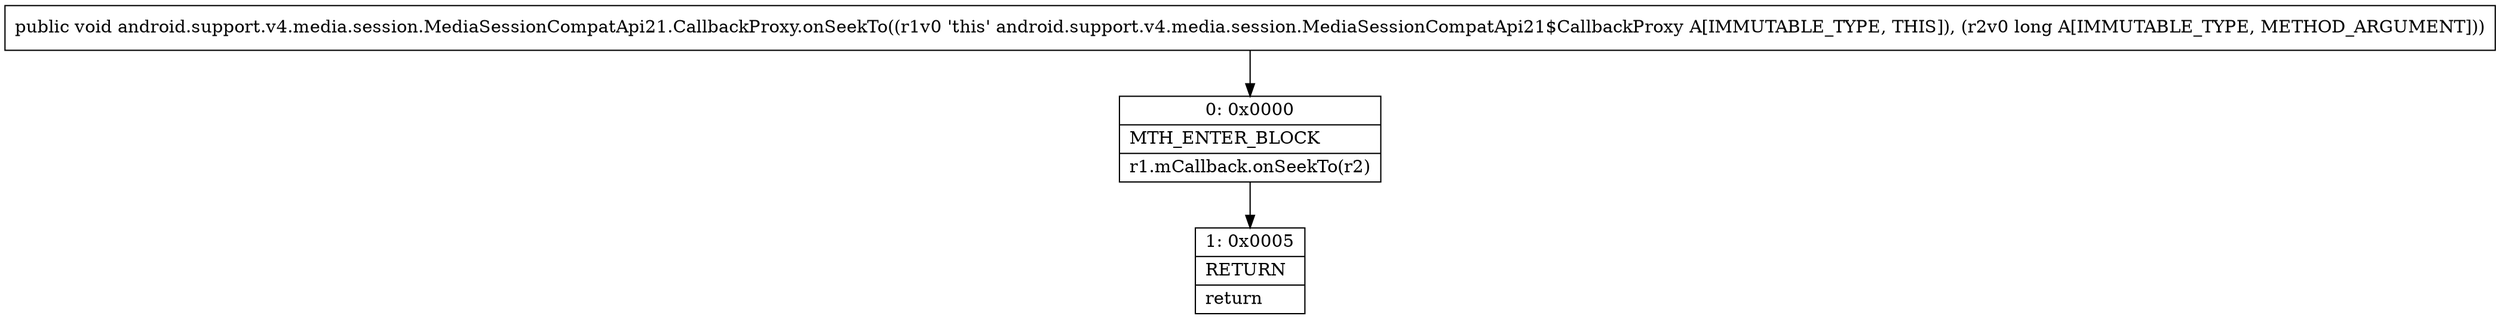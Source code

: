 digraph "CFG forandroid.support.v4.media.session.MediaSessionCompatApi21.CallbackProxy.onSeekTo(J)V" {
Node_0 [shape=record,label="{0\:\ 0x0000|MTH_ENTER_BLOCK\l|r1.mCallback.onSeekTo(r2)\l}"];
Node_1 [shape=record,label="{1\:\ 0x0005|RETURN\l|return\l}"];
MethodNode[shape=record,label="{public void android.support.v4.media.session.MediaSessionCompatApi21.CallbackProxy.onSeekTo((r1v0 'this' android.support.v4.media.session.MediaSessionCompatApi21$CallbackProxy A[IMMUTABLE_TYPE, THIS]), (r2v0 long A[IMMUTABLE_TYPE, METHOD_ARGUMENT])) }"];
MethodNode -> Node_0;
Node_0 -> Node_1;
}

